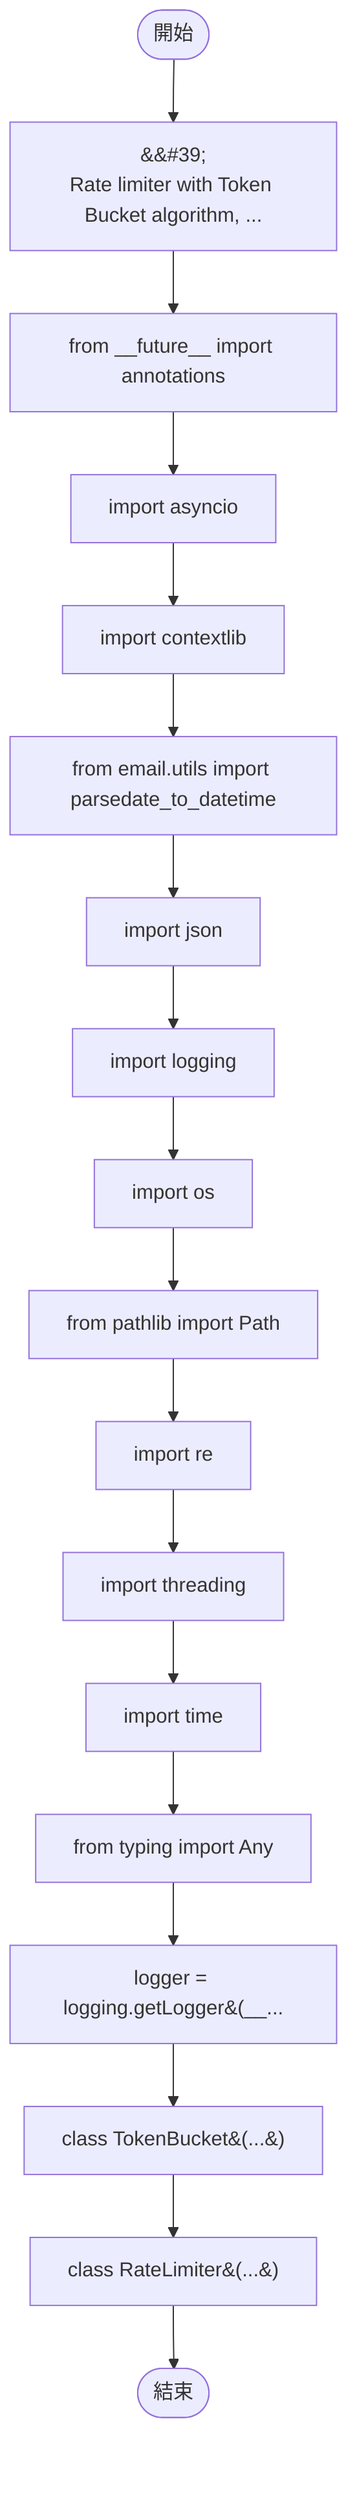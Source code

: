 flowchart TB
    n1([開始])
    n2([結束])
    n3[&amp;&#35;39;\nRate limiter with Token Bucket algorithm, ...]
    n4[from __future__ import annotations]
    n5[import asyncio]
    n6[import contextlib]
    n7[from email.utils import parsedate_to_datetime]
    n8[import json]
    n9[import logging]
    n10[import os]
    n11[from pathlib import Path]
    n12[import re]
    n13[import threading]
    n14[import time]
    n15[from typing import Any]
    n16[logger = logging.getLogger&#40;__...]
    n17[class TokenBucket&#40;...&#41;]
    n18[class RateLimiter&#40;...&#41;]
    n1 --> n3
    n3 --> n4
    n4 --> n5
    n5 --> n6
    n6 --> n7
    n7 --> n8
    n8 --> n9
    n9 --> n10
    n10 --> n11
    n11 --> n12
    n12 --> n13
    n13 --> n14
    n14 --> n15
    n15 --> n16
    n16 --> n17
    n17 --> n18
    n18 --> n2